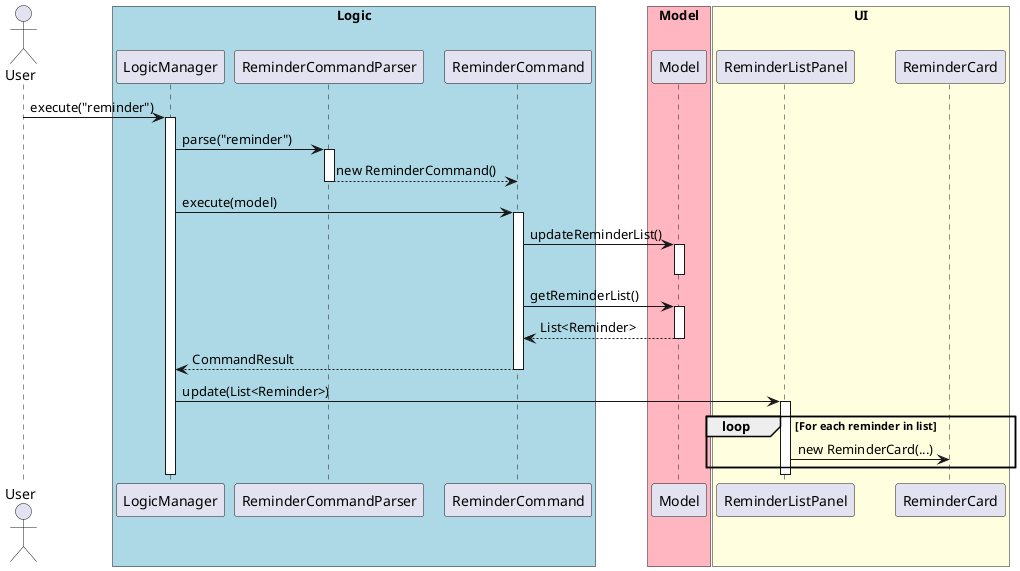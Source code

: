 @startuml
actor User

' === Group by architectural layer using AB3-style boxes ===

box "Logic" #LightBlue
participant LogicManager
participant ReminderCommandParser
participant ReminderCommand
end box

box "Model" #LightPink
participant Model
end box

box "UI" #LightYellow
participant ReminderListPanel
participant ReminderCard
end box

User -> LogicManager : execute("reminder")
activate LogicManager

LogicManager -> ReminderCommandParser : parse("reminder")
activate ReminderCommandParser
ReminderCommandParser --> ReminderCommand : new ReminderCommand()
deactivate ReminderCommandParser

LogicManager -> ReminderCommand : execute(model)
activate ReminderCommand

ReminderCommand -> Model : updateReminderList()
activate Model
deactivate Model

ReminderCommand -> Model : getReminderList()
activate Model
Model --> ReminderCommand : List<Reminder>
deactivate Model

ReminderCommand --> LogicManager : CommandResult
deactivate ReminderCommand

LogicManager -> ReminderListPanel : update(List<Reminder>)
activate ReminderListPanel

loop For each reminder in list
  ReminderListPanel -> ReminderCard : new ReminderCard(...)
end
deactivate ReminderListPanel

deactivate LogicManager
@enduml

